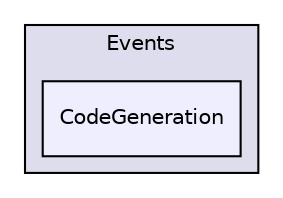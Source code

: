 digraph "CodeGeneration" {
  compound=true
  node [ fontsize="10", fontname="Helvetica"];
  edge [ labelfontsize="10", labelfontname="Helvetica"];
  subgraph clusterdir_f475b029dedc4c82b538a3827ce3c9d6 {
    graph [ bgcolor="#ddddee", pencolor="black", label="Events" fontname="Helvetica", fontsize="10", URL="dir_f475b029dedc4c82b538a3827ce3c9d6.html"]
  dir_0973bf9a53e002dcdc78848e871e9148 [shape=box, label="CodeGeneration", style="filled", fillcolor="#eeeeff", pencolor="black", URL="dir_0973bf9a53e002dcdc78848e871e9148.html"];
  }
}
